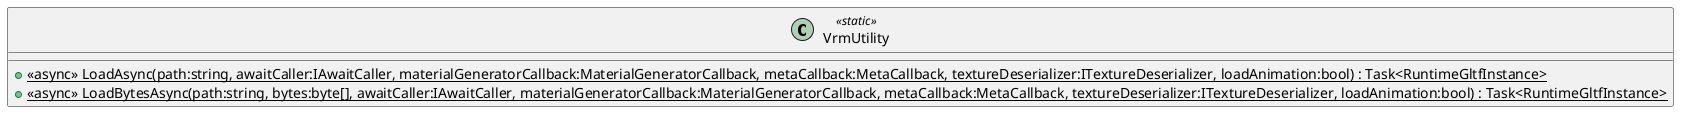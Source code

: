 @startuml
class VrmUtility <<static>> {
    + {static} <<async>> LoadAsync(path:string, awaitCaller:IAwaitCaller, materialGeneratorCallback:MaterialGeneratorCallback, metaCallback:MetaCallback, textureDeserializer:ITextureDeserializer, loadAnimation:bool) : Task<RuntimeGltfInstance>
    + {static} <<async>> LoadBytesAsync(path:string, bytes:byte[], awaitCaller:IAwaitCaller, materialGeneratorCallback:MaterialGeneratorCallback, metaCallback:MetaCallback, textureDeserializer:ITextureDeserializer, loadAnimation:bool) : Task<RuntimeGltfInstance>
}
@enduml
